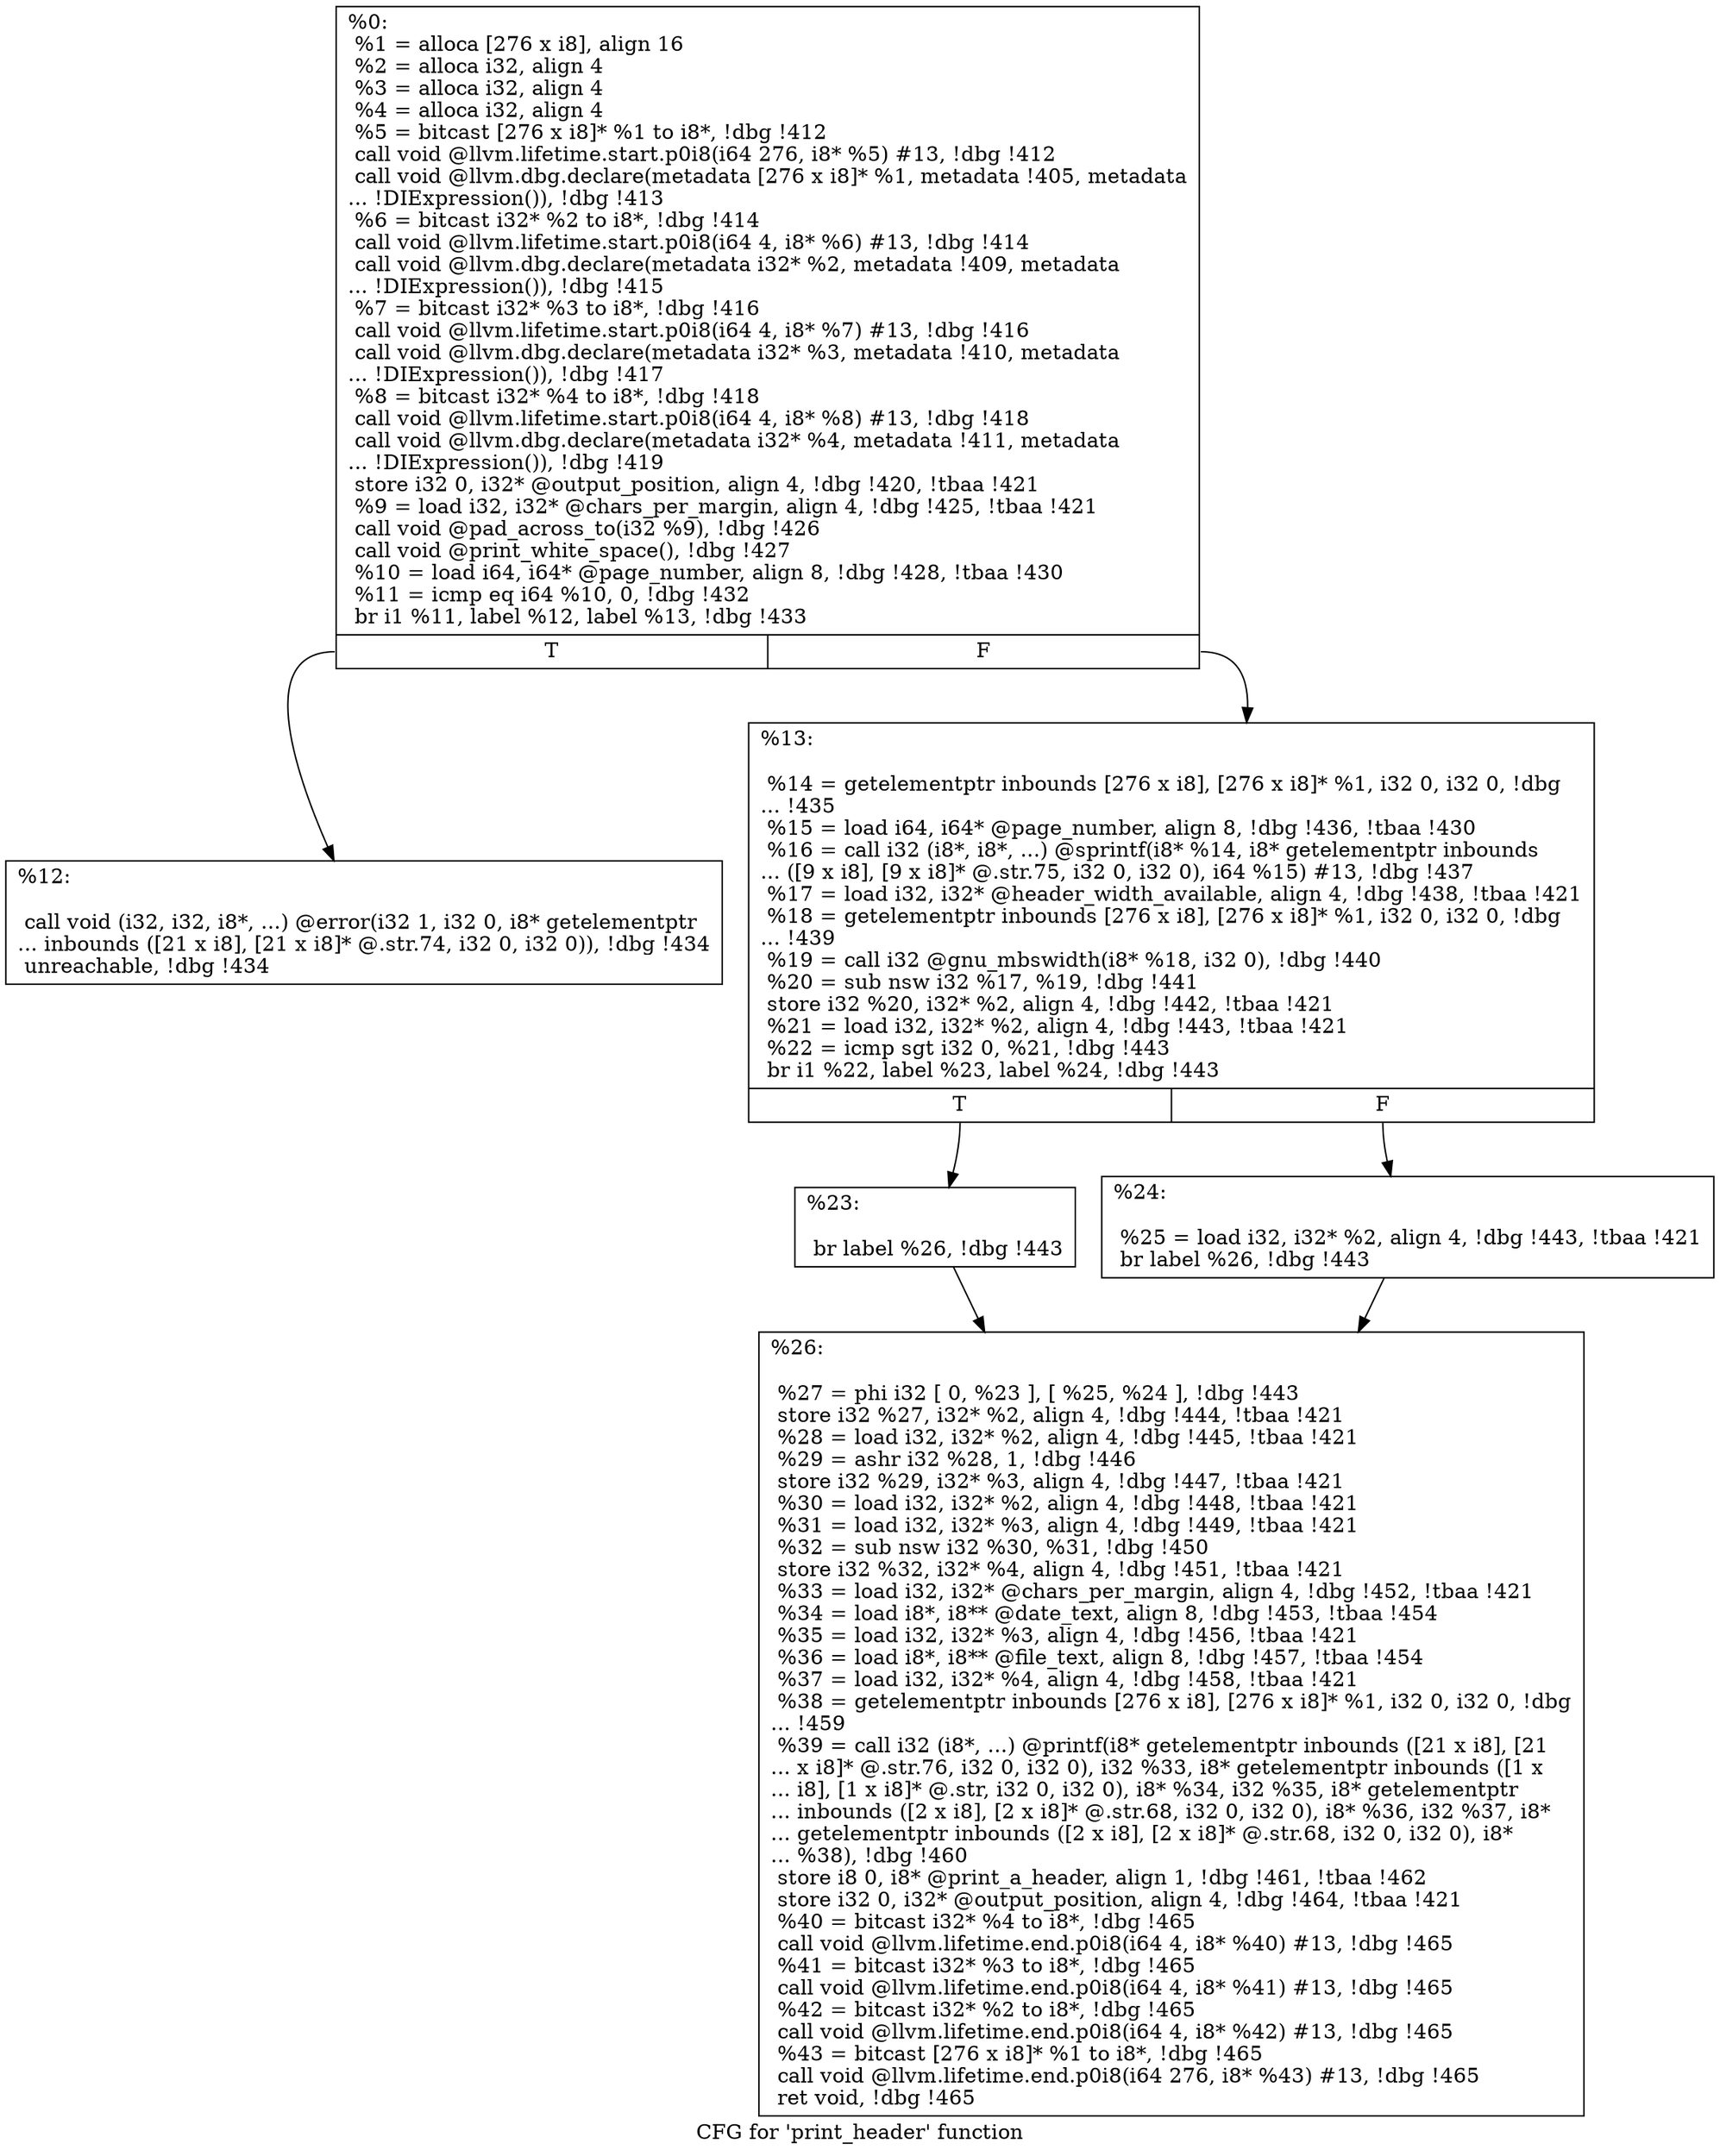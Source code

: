 digraph "CFG for 'print_header' function" {
	label="CFG for 'print_header' function";

	Node0x217e1e0 [shape=record,label="{%0:\l  %1 = alloca [276 x i8], align 16\l  %2 = alloca i32, align 4\l  %3 = alloca i32, align 4\l  %4 = alloca i32, align 4\l  %5 = bitcast [276 x i8]* %1 to i8*, !dbg !412\l  call void @llvm.lifetime.start.p0i8(i64 276, i8* %5) #13, !dbg !412\l  call void @llvm.dbg.declare(metadata [276 x i8]* %1, metadata !405, metadata\l... !DIExpression()), !dbg !413\l  %6 = bitcast i32* %2 to i8*, !dbg !414\l  call void @llvm.lifetime.start.p0i8(i64 4, i8* %6) #13, !dbg !414\l  call void @llvm.dbg.declare(metadata i32* %2, metadata !409, metadata\l... !DIExpression()), !dbg !415\l  %7 = bitcast i32* %3 to i8*, !dbg !416\l  call void @llvm.lifetime.start.p0i8(i64 4, i8* %7) #13, !dbg !416\l  call void @llvm.dbg.declare(metadata i32* %3, metadata !410, metadata\l... !DIExpression()), !dbg !417\l  %8 = bitcast i32* %4 to i8*, !dbg !418\l  call void @llvm.lifetime.start.p0i8(i64 4, i8* %8) #13, !dbg !418\l  call void @llvm.dbg.declare(metadata i32* %4, metadata !411, metadata\l... !DIExpression()), !dbg !419\l  store i32 0, i32* @output_position, align 4, !dbg !420, !tbaa !421\l  %9 = load i32, i32* @chars_per_margin, align 4, !dbg !425, !tbaa !421\l  call void @pad_across_to(i32 %9), !dbg !426\l  call void @print_white_space(), !dbg !427\l  %10 = load i64, i64* @page_number, align 8, !dbg !428, !tbaa !430\l  %11 = icmp eq i64 %10, 0, !dbg !432\l  br i1 %11, label %12, label %13, !dbg !433\l|{<s0>T|<s1>F}}"];
	Node0x217e1e0:s0 -> Node0x217e270;
	Node0x217e1e0:s1 -> Node0x217e2c0;
	Node0x217e270 [shape=record,label="{%12:\l\l  call void (i32, i32, i8*, ...) @error(i32 1, i32 0, i8* getelementptr\l... inbounds ([21 x i8], [21 x i8]* @.str.74, i32 0, i32 0)), !dbg !434\l  unreachable, !dbg !434\l}"];
	Node0x217e2c0 [shape=record,label="{%13:\l\l  %14 = getelementptr inbounds [276 x i8], [276 x i8]* %1, i32 0, i32 0, !dbg\l... !435\l  %15 = load i64, i64* @page_number, align 8, !dbg !436, !tbaa !430\l  %16 = call i32 (i8*, i8*, ...) @sprintf(i8* %14, i8* getelementptr inbounds\l... ([9 x i8], [9 x i8]* @.str.75, i32 0, i32 0), i64 %15) #13, !dbg !437\l  %17 = load i32, i32* @header_width_available, align 4, !dbg !438, !tbaa !421\l  %18 = getelementptr inbounds [276 x i8], [276 x i8]* %1, i32 0, i32 0, !dbg\l... !439\l  %19 = call i32 @gnu_mbswidth(i8* %18, i32 0), !dbg !440\l  %20 = sub nsw i32 %17, %19, !dbg !441\l  store i32 %20, i32* %2, align 4, !dbg !442, !tbaa !421\l  %21 = load i32, i32* %2, align 4, !dbg !443, !tbaa !421\l  %22 = icmp sgt i32 0, %21, !dbg !443\l  br i1 %22, label %23, label %24, !dbg !443\l|{<s0>T|<s1>F}}"];
	Node0x217e2c0:s0 -> Node0x217e310;
	Node0x217e2c0:s1 -> Node0x217e360;
	Node0x217e310 [shape=record,label="{%23:\l\l  br label %26, !dbg !443\l}"];
	Node0x217e310 -> Node0x217e3b0;
	Node0x217e360 [shape=record,label="{%24:\l\l  %25 = load i32, i32* %2, align 4, !dbg !443, !tbaa !421\l  br label %26, !dbg !443\l}"];
	Node0x217e360 -> Node0x217e3b0;
	Node0x217e3b0 [shape=record,label="{%26:\l\l  %27 = phi i32 [ 0, %23 ], [ %25, %24 ], !dbg !443\l  store i32 %27, i32* %2, align 4, !dbg !444, !tbaa !421\l  %28 = load i32, i32* %2, align 4, !dbg !445, !tbaa !421\l  %29 = ashr i32 %28, 1, !dbg !446\l  store i32 %29, i32* %3, align 4, !dbg !447, !tbaa !421\l  %30 = load i32, i32* %2, align 4, !dbg !448, !tbaa !421\l  %31 = load i32, i32* %3, align 4, !dbg !449, !tbaa !421\l  %32 = sub nsw i32 %30, %31, !dbg !450\l  store i32 %32, i32* %4, align 4, !dbg !451, !tbaa !421\l  %33 = load i32, i32* @chars_per_margin, align 4, !dbg !452, !tbaa !421\l  %34 = load i8*, i8** @date_text, align 8, !dbg !453, !tbaa !454\l  %35 = load i32, i32* %3, align 4, !dbg !456, !tbaa !421\l  %36 = load i8*, i8** @file_text, align 8, !dbg !457, !tbaa !454\l  %37 = load i32, i32* %4, align 4, !dbg !458, !tbaa !421\l  %38 = getelementptr inbounds [276 x i8], [276 x i8]* %1, i32 0, i32 0, !dbg\l... !459\l  %39 = call i32 (i8*, ...) @printf(i8* getelementptr inbounds ([21 x i8], [21\l... x i8]* @.str.76, i32 0, i32 0), i32 %33, i8* getelementptr inbounds ([1 x\l... i8], [1 x i8]* @.str, i32 0, i32 0), i8* %34, i32 %35, i8* getelementptr\l... inbounds ([2 x i8], [2 x i8]* @.str.68, i32 0, i32 0), i8* %36, i32 %37, i8*\l... getelementptr inbounds ([2 x i8], [2 x i8]* @.str.68, i32 0, i32 0), i8*\l... %38), !dbg !460\l  store i8 0, i8* @print_a_header, align 1, !dbg !461, !tbaa !462\l  store i32 0, i32* @output_position, align 4, !dbg !464, !tbaa !421\l  %40 = bitcast i32* %4 to i8*, !dbg !465\l  call void @llvm.lifetime.end.p0i8(i64 4, i8* %40) #13, !dbg !465\l  %41 = bitcast i32* %3 to i8*, !dbg !465\l  call void @llvm.lifetime.end.p0i8(i64 4, i8* %41) #13, !dbg !465\l  %42 = bitcast i32* %2 to i8*, !dbg !465\l  call void @llvm.lifetime.end.p0i8(i64 4, i8* %42) #13, !dbg !465\l  %43 = bitcast [276 x i8]* %1 to i8*, !dbg !465\l  call void @llvm.lifetime.end.p0i8(i64 276, i8* %43) #13, !dbg !465\l  ret void, !dbg !465\l}"];
}

